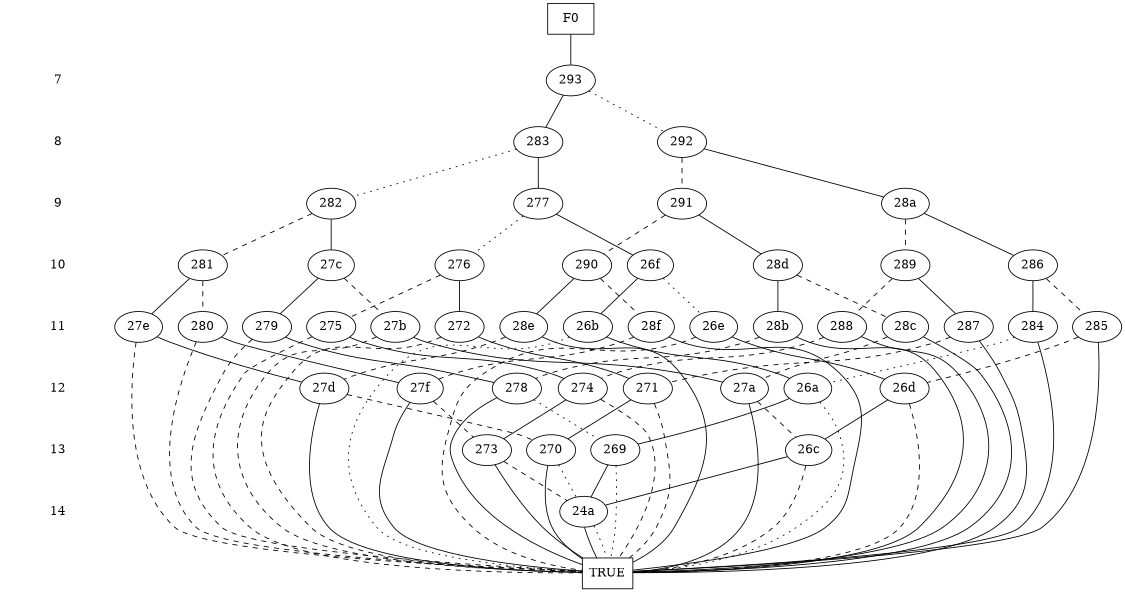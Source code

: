 digraph "DD" {
size = "7.5,10"
center = true;
edge [dir = none];
{ node [shape = plaintext];
  edge [style = invis];
  "CONST NODES" [style = invis];
" 7 " -> " 8 " -> " 9 " -> " 10 " -> " 11 " -> " 12 " -> " 13 " -> " 14 " -> "CONST NODES"; 
}
{ rank = same; node [shape = box]; edge [style = invis];
"F0"; }
{ rank = same; " 7 ";
"293";
}
{ rank = same; " 8 ";
"283";
"292";
}
{ rank = same; " 9 ";
"282";
"291";
"277";
"28a";
}
{ rank = same; " 10 ";
"27c";
"290";
"276";
"289";
"26f";
"28d";
"281";
"286";
}
{ rank = same; " 11 ";
"284";
"26b";
"275";
"279";
"27b";
"285";
"287";
"288";
"28b";
"28c";
"26e";
"272";
"28e";
"27e";
"280";
"28f";
}
{ rank = same; " 12 ";
"278";
"27a";
"26d";
"271";
"27d";
"27f";
"26a";
"274";
}
{ rank = same; " 13 ";
"273";
"269";
"26c";
"270";
}
{ rank = same; " 14 ";
"24a";
}
{ rank = same; "CONST NODES";
{ node [shape = box]; "1d3" [label = "TRUE"];
}
}
"F0" -> "293" [style = solid];
"293" -> "283";
"293" -> "292" [style = dotted];
"283" -> "277";
"283" -> "282" [style = dotted];
"292" -> "28a";
"292" -> "291" [style = dashed];
"282" -> "27c";
"282" -> "281" [style = dashed];
"291" -> "28d";
"291" -> "290" [style = dashed];
"277" -> "26f";
"277" -> "276" [style = dotted];
"28a" -> "286";
"28a" -> "289" [style = dashed];
"27c" -> "279";
"27c" -> "27b" [style = dashed];
"290" -> "28e";
"290" -> "28f" [style = dashed];
"276" -> "272";
"276" -> "275" [style = dashed];
"289" -> "287";
"289" -> "288" [style = dashed];
"26f" -> "26b";
"26f" -> "26e" [style = dotted];
"28d" -> "28b";
"28d" -> "28c" [style = dashed];
"281" -> "27e";
"281" -> "280" [style = dashed];
"286" -> "284";
"286" -> "285" [style = dashed];
"284" -> "1d3";
"284" -> "26a" [style = dotted];
"26b" -> "26a";
"26b" -> "1d3" [style = dotted];
"275" -> "274";
"275" -> "1d3" [style = dashed];
"279" -> "278";
"279" -> "1d3" [style = dashed];
"27b" -> "27a";
"27b" -> "1d3" [style = dashed];
"285" -> "1d3";
"285" -> "26d" [style = dashed];
"287" -> "1d3";
"287" -> "271" [style = dashed];
"288" -> "1d3";
"288" -> "274" [style = dashed];
"28b" -> "1d3";
"28b" -> "278" [style = dashed];
"28c" -> "1d3";
"28c" -> "27a" [style = dashed];
"26e" -> "26d";
"26e" -> "1d3" [style = dashed];
"272" -> "271";
"272" -> "1d3" [style = dashed];
"28e" -> "1d3";
"28e" -> "27d" [style = dashed];
"27e" -> "27d";
"27e" -> "1d3" [style = dashed];
"280" -> "27f";
"280" -> "1d3" [style = dashed];
"28f" -> "1d3";
"28f" -> "27f" [style = dashed];
"278" -> "1d3";
"278" -> "269" [style = dotted];
"27a" -> "1d3";
"27a" -> "26c" [style = dashed];
"26d" -> "26c";
"26d" -> "1d3" [style = dashed];
"271" -> "270";
"271" -> "1d3" [style = dashed];
"27d" -> "1d3";
"27d" -> "270" [style = dashed];
"27f" -> "1d3";
"27f" -> "273" [style = dashed];
"26a" -> "269";
"26a" -> "1d3" [style = dotted];
"274" -> "273";
"274" -> "1d3" [style = dashed];
"273" -> "1d3";
"273" -> "24a" [style = dashed];
"269" -> "24a";
"269" -> "1d3" [style = dotted];
"26c" -> "24a";
"26c" -> "1d3" [style = dashed];
"270" -> "1d3";
"270" -> "24a" [style = dotted];
"24a" -> "1d3";
"24a" -> "1d3" [style = dotted];
"1d3" [label = "TRUE"];
}
